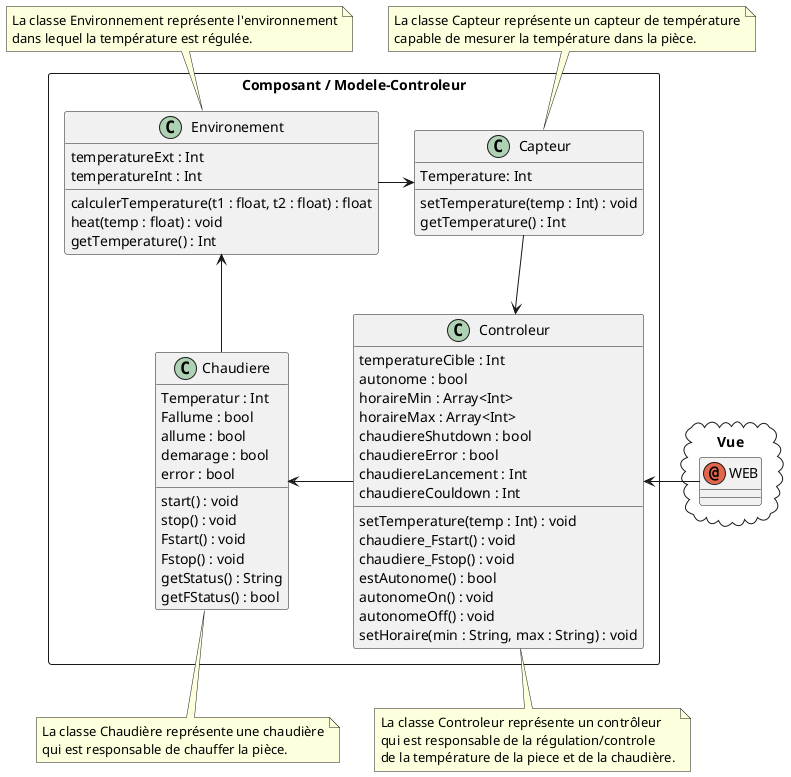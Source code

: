 @startuml

package Vue <<Cloud>> {
annotation WEB {
}

}




package "Composant / Modele-Controleur" <<Rectangle>>{

class Environement{
temperatureExt : Int
temperatureInt : Int

calculerTemperature(t1 : float, t2 : float) : float
heat(temp : float) : void
getTemperature() : Int
}
class Capteur{
Temperature: Int
setTemperature(temp : Int) : void
getTemperature() : Int
}
class Chaudiere{
Temperatur : Int
Fallume : bool
allume : bool
demarage : bool
error : bool

start() : void
stop() : void
Fstart() : void
Fstop() : void
getStatus() : String
getFStatus() : bool

}
class Controleur{
temperatureCible : Int
autonome : bool
horaireMin : Array<Int>
horaireMax : Array<Int>
chaudiereShutdown : bool
chaudiereError : bool
chaudiereLancement : Int
chaudiereCouldown : Int

setTemperature(temp : Int) : void
chaudiere_Fstart() : void
chaudiere_Fstop() : void
estAutonome() : bool
autonomeOn() : void
autonomeOff() : void
setHoraire(min : String, max : String) : void
}
Environement -right-> Capteur
Controleur -left-> Chaudiere

Chaudiere -up-> Environement
Controleur <-up- Capteur
}
WEB -right-> Controleur

note bottom of Controleur : La classe Controleur représente un contrôleur\nqui est responsable de la régulation/controle\nde la température de la piece et de la chaudière.
note top of Environement : La classe Environnement représente l'environnement\ndans lequel la température est régulée.
note top of Capteur : La classe Capteur représente un capteur de température\ncapable de mesurer la température dans la pièce.
note bottom of Chaudiere : La classe Chaudière représente une chaudière\nqui est responsable de chauffer la pièce.


@enduml